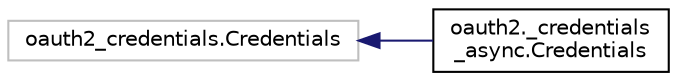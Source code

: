 digraph "Graphical Class Hierarchy"
{
 // LATEX_PDF_SIZE
  edge [fontname="Helvetica",fontsize="10",labelfontname="Helvetica",labelfontsize="10"];
  node [fontname="Helvetica",fontsize="10",shape=record];
  rankdir="LR";
  Node3166 [label="oauth2_credentials.Credentials",height=0.2,width=0.4,color="grey75", fillcolor="white", style="filled",tooltip=" "];
  Node3166 -> Node0 [dir="back",color="midnightblue",fontsize="10",style="solid",fontname="Helvetica"];
  Node0 [label="oauth2._credentials\l_async.Credentials",height=0.2,width=0.4,color="black", fillcolor="white", style="filled",URL="$classoauth2_1_1__credentials__async_1_1Credentials.html",tooltip=" "];
}
